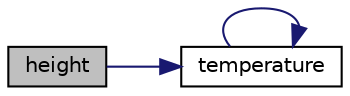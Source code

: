 digraph "height"
{
  edge [fontname="Helvetica",fontsize="10",labelfontname="Helvetica",labelfontsize="10"];
  node [fontname="Helvetica",fontsize="10",shape=record];
  rankdir="LR";
  Node0 [label="height",height=0.2,width=0.4,color="black", fillcolor="grey75", style="filled", fontcolor="black"];
  Node0 -> Node1 [color="midnightblue",fontsize="10",style="solid",fontname="Helvetica"];
  Node1 [label="temperature",height=0.2,width=0.4,color="black", fillcolor="white", style="filled",URL="$temperature_8c.html#aa971f9ea35a2086046856ca483a39ad3"];
  Node1 -> Node1 [color="midnightblue",fontsize="10",style="solid",fontname="Helvetica"];
}
